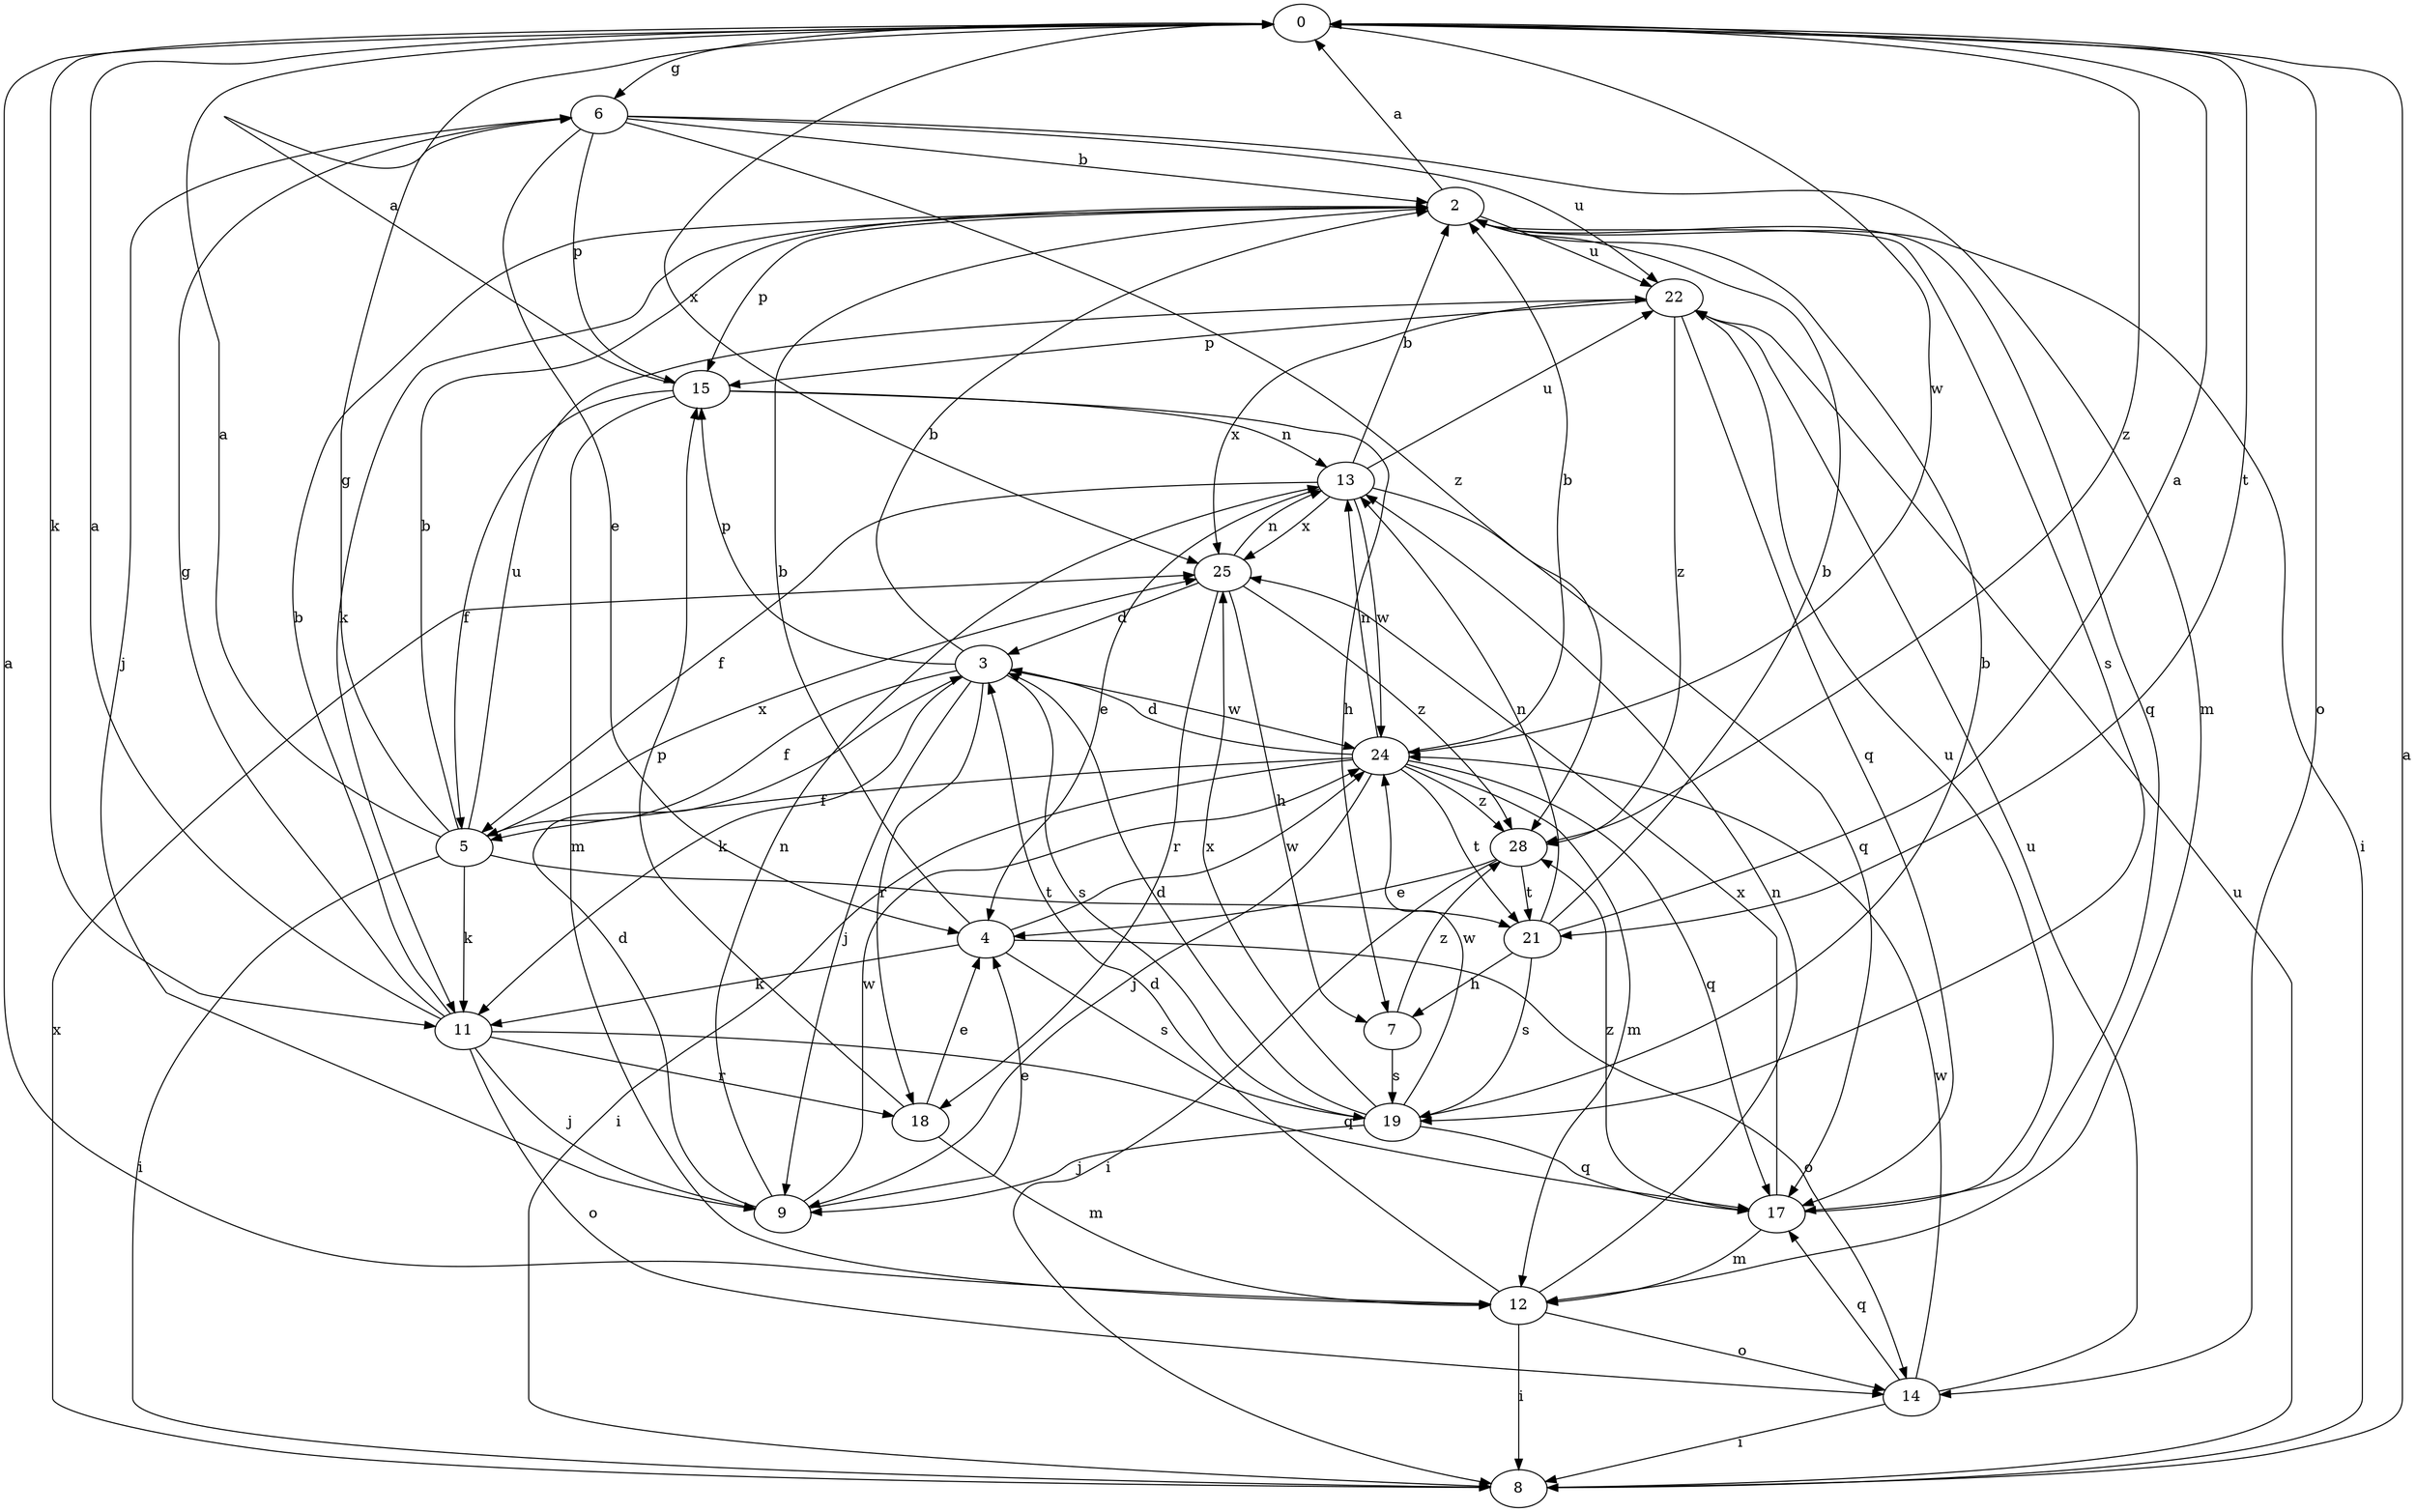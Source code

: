 strict digraph  {
0;
2;
3;
4;
5;
6;
7;
8;
9;
11;
12;
13;
14;
15;
17;
18;
19;
21;
22;
24;
25;
28;
0 -> 6  [label=g];
0 -> 11  [label=k];
0 -> 14  [label=o];
0 -> 21  [label=t];
0 -> 24  [label=w];
0 -> 25  [label=x];
0 -> 28  [label=z];
2 -> 0  [label=a];
2 -> 8  [label=i];
2 -> 11  [label=k];
2 -> 15  [label=p];
2 -> 17  [label=q];
2 -> 19  [label=s];
2 -> 22  [label=u];
3 -> 2  [label=b];
3 -> 5  [label=f];
3 -> 9  [label=j];
3 -> 11  [label=k];
3 -> 15  [label=p];
3 -> 18  [label=r];
3 -> 19  [label=s];
3 -> 24  [label=w];
4 -> 2  [label=b];
4 -> 11  [label=k];
4 -> 14  [label=o];
4 -> 19  [label=s];
4 -> 24  [label=w];
5 -> 0  [label=a];
5 -> 2  [label=b];
5 -> 6  [label=g];
5 -> 8  [label=i];
5 -> 11  [label=k];
5 -> 21  [label=t];
5 -> 22  [label=u];
5 -> 25  [label=x];
6 -> 2  [label=b];
6 -> 4  [label=e];
6 -> 9  [label=j];
6 -> 12  [label=m];
6 -> 15  [label=p];
6 -> 22  [label=u];
6 -> 28  [label=z];
7 -> 19  [label=s];
7 -> 28  [label=z];
8 -> 0  [label=a];
8 -> 22  [label=u];
8 -> 25  [label=x];
9 -> 3  [label=d];
9 -> 4  [label=e];
9 -> 13  [label=n];
9 -> 24  [label=w];
11 -> 0  [label=a];
11 -> 2  [label=b];
11 -> 6  [label=g];
11 -> 9  [label=j];
11 -> 14  [label=o];
11 -> 17  [label=q];
11 -> 18  [label=r];
12 -> 0  [label=a];
12 -> 3  [label=d];
12 -> 8  [label=i];
12 -> 13  [label=n];
12 -> 14  [label=o];
13 -> 2  [label=b];
13 -> 4  [label=e];
13 -> 5  [label=f];
13 -> 17  [label=q];
13 -> 22  [label=u];
13 -> 24  [label=w];
13 -> 25  [label=x];
14 -> 8  [label=i];
14 -> 17  [label=q];
14 -> 22  [label=u];
14 -> 24  [label=w];
15 -> 0  [label=a];
15 -> 5  [label=f];
15 -> 7  [label=h];
15 -> 12  [label=m];
15 -> 13  [label=n];
17 -> 12  [label=m];
17 -> 22  [label=u];
17 -> 25  [label=x];
17 -> 28  [label=z];
18 -> 4  [label=e];
18 -> 12  [label=m];
18 -> 15  [label=p];
19 -> 2  [label=b];
19 -> 3  [label=d];
19 -> 9  [label=j];
19 -> 17  [label=q];
19 -> 24  [label=w];
19 -> 25  [label=x];
21 -> 0  [label=a];
21 -> 2  [label=b];
21 -> 7  [label=h];
21 -> 13  [label=n];
21 -> 19  [label=s];
22 -> 15  [label=p];
22 -> 17  [label=q];
22 -> 25  [label=x];
22 -> 28  [label=z];
24 -> 2  [label=b];
24 -> 3  [label=d];
24 -> 5  [label=f];
24 -> 8  [label=i];
24 -> 9  [label=j];
24 -> 12  [label=m];
24 -> 13  [label=n];
24 -> 17  [label=q];
24 -> 21  [label=t];
24 -> 28  [label=z];
25 -> 3  [label=d];
25 -> 7  [label=h];
25 -> 13  [label=n];
25 -> 18  [label=r];
25 -> 28  [label=z];
28 -> 4  [label=e];
28 -> 8  [label=i];
28 -> 21  [label=t];
}
